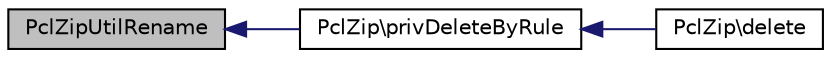 digraph "PclZipUtilRename"
{
  edge [fontname="Helvetica",fontsize="10",labelfontname="Helvetica",labelfontsize="10"];
  node [fontname="Helvetica",fontsize="10",shape=record];
  rankdir="LR";
  Node12 [label="PclZipUtilRename",height=0.2,width=0.4,color="black", fillcolor="grey75", style="filled", fontcolor="black"];
  Node12 -> Node13 [dir="back",color="midnightblue",fontsize="10",style="solid",fontname="Helvetica"];
  Node13 [label="PclZip\\privDeleteByRule",height=0.2,width=0.4,color="black", fillcolor="white", style="filled",URL="$class_pcl_zip.html#ac21c7d0ec65a03bfd942ab89d6a434bf"];
  Node13 -> Node14 [dir="back",color="midnightblue",fontsize="10",style="solid",fontname="Helvetica"];
  Node14 [label="PclZip\\delete",height=0.2,width=0.4,color="black", fillcolor="white", style="filled",URL="$class_pcl_zip.html#a13bdffdd926f26b825ea57066334ff01"];
}

